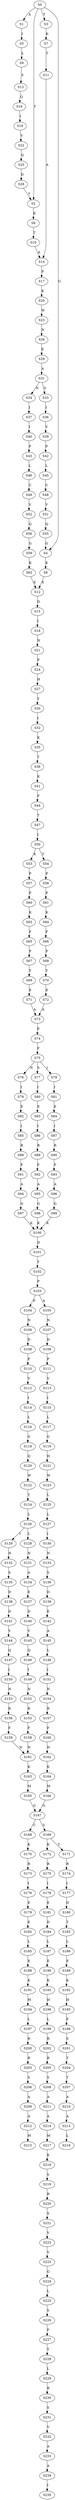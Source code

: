 strict digraph  {
	S0 -> S1 [ label = A ];
	S0 -> S2 [ label = T ];
	S0 -> S3 [ label = T ];
	S0 -> S4 [ label = G ];
	S1 -> S5 [ label = I ];
	S2 -> S6 [ label = K ];
	S3 -> S7 [ label = K ];
	S4 -> S8 [ label = K ];
	S5 -> S9 [ label = L ];
	S6 -> S10 [ label = T ];
	S7 -> S11 [ label = T ];
	S8 -> S12 [ label = E ];
	S9 -> S13 [ label = S ];
	S10 -> S14 [ label = A ];
	S11 -> S14 [ label = A ];
	S12 -> S15 [ label = D ];
	S13 -> S16 [ label = Q ];
	S14 -> S17 [ label = P ];
	S15 -> S18 [ label = I ];
	S16 -> S19 [ label = I ];
	S17 -> S20 [ label = K ];
	S18 -> S21 [ label = N ];
	S19 -> S22 [ label = V ];
	S20 -> S23 [ label = W ];
	S21 -> S24 [ label = P ];
	S22 -> S25 [ label = Q ];
	S23 -> S26 [ label = N ];
	S24 -> S27 [ label = H ];
	S25 -> S28 [ label = D ];
	S26 -> S29 [ label = E ];
	S27 -> S30 [ label = Y ];
	S28 -> S2 [ label = T ];
	S29 -> S31 [ label = A ];
	S30 -> S32 [ label = I ];
	S31 -> S33 [ label = S ];
	S31 -> S34 [ label = N ];
	S32 -> S35 [ label = K ];
	S33 -> S36 [ label = I ];
	S34 -> S37 [ label = I ];
	S35 -> S38 [ label = T ];
	S36 -> S39 [ label = V ];
	S37 -> S40 [ label = I ];
	S38 -> S41 [ label = K ];
	S39 -> S42 [ label = P ];
	S40 -> S43 [ label = P ];
	S41 -> S44 [ label = F ];
	S42 -> S45 [ label = L ];
	S43 -> S46 [ label = L ];
	S44 -> S47 [ label = T ];
	S45 -> S48 [ label = C ];
	S46 -> S49 [ label = C ];
	S47 -> S50 [ label = I ];
	S48 -> S51 [ label = V ];
	S49 -> S52 [ label = V ];
	S50 -> S53 [ label = K ];
	S50 -> S54 [ label = T ];
	S51 -> S55 [ label = Q ];
	S52 -> S56 [ label = Q ];
	S53 -> S57 [ label = P ];
	S54 -> S58 [ label = P ];
	S55 -> S4 [ label = G ];
	S56 -> S59 [ label = G ];
	S57 -> S60 [ label = P ];
	S58 -> S61 [ label = P ];
	S59 -> S62 [ label = K ];
	S60 -> S63 [ label = K ];
	S61 -> S64 [ label = K ];
	S62 -> S12 [ label = E ];
	S63 -> S65 [ label = F ];
	S64 -> S66 [ label = F ];
	S65 -> S67 [ label = P ];
	S66 -> S68 [ label = P ];
	S67 -> S69 [ label = Y ];
	S68 -> S70 [ label = Y ];
	S69 -> S71 [ label = E ];
	S70 -> S72 [ label = E ];
	S71 -> S73 [ label = A ];
	S72 -> S73 [ label = A ];
	S73 -> S74 [ label = P ];
	S74 -> S75 [ label = F ];
	S75 -> S76 [ label = N ];
	S75 -> S77 [ label = S ];
	S75 -> S78 [ label = I ];
	S76 -> S79 [ label = I ];
	S77 -> S80 [ label = I ];
	S78 -> S81 [ label = I ];
	S79 -> S82 [ label = E ];
	S80 -> S83 [ label = E ];
	S81 -> S84 [ label = E ];
	S82 -> S85 [ label = I ];
	S83 -> S86 [ label = I ];
	S84 -> S87 [ label = I ];
	S85 -> S88 [ label = R ];
	S86 -> S89 [ label = R ];
	S87 -> S90 [ label = R ];
	S88 -> S91 [ label = F ];
	S89 -> S92 [ label = F ];
	S90 -> S93 [ label = F ];
	S91 -> S94 [ label = A ];
	S92 -> S95 [ label = A ];
	S93 -> S96 [ label = A ];
	S94 -> S97 [ label = G ];
	S95 -> S98 [ label = G ];
	S96 -> S99 [ label = G ];
	S97 -> S100 [ label = K ];
	S98 -> S100 [ label = K ];
	S99 -> S100 [ label = K ];
	S100 -> S101 [ label = D ];
	S101 -> S102 [ label = Y ];
	S102 -> S103 [ label = P ];
	S103 -> S104 [ label = P ];
	S103 -> S105 [ label = A ];
	S104 -> S106 [ label = N ];
	S105 -> S107 [ label = N ];
	S106 -> S108 [ label = D ];
	S107 -> S109 [ label = D ];
	S108 -> S110 [ label = P ];
	S109 -> S111 [ label = P ];
	S110 -> S112 [ label = V ];
	S111 -> S113 [ label = V ];
	S112 -> S114 [ label = I ];
	S113 -> S115 [ label = I ];
	S114 -> S116 [ label = L ];
	S115 -> S117 [ label = L ];
	S116 -> S118 [ label = G ];
	S117 -> S119 [ label = G ];
	S118 -> S120 [ label = Q ];
	S119 -> S121 [ label = H ];
	S120 -> S122 [ label = W ];
	S121 -> S123 [ label = W ];
	S122 -> S124 [ label = T ];
	S123 -> S125 [ label = L ];
	S124 -> S126 [ label = L ];
	S125 -> S127 [ label = L ];
	S126 -> S128 [ label = L ];
	S126 -> S129 [ label = I ];
	S127 -> S130 [ label = I ];
	S128 -> S131 [ label = N ];
	S129 -> S132 [ label = N ];
	S130 -> S133 [ label = N ];
	S131 -> S134 [ label = A ];
	S132 -> S135 [ label = S ];
	S133 -> S136 [ label = S ];
	S134 -> S137 [ label = E ];
	S135 -> S138 [ label = D ];
	S136 -> S139 [ label = D ];
	S137 -> S140 [ label = D ];
	S138 -> S141 [ label = D ];
	S139 -> S142 [ label = E ];
	S140 -> S143 [ label = V ];
	S141 -> S144 [ label = V ];
	S142 -> S145 [ label = A ];
	S143 -> S146 [ label = Q ];
	S144 -> S147 [ label = Q ];
	S145 -> S148 [ label = L ];
	S146 -> S149 [ label = I ];
	S147 -> S150 [ label = I ];
	S148 -> S151 [ label = I ];
	S149 -> S152 [ label = N ];
	S150 -> S153 [ label = N ];
	S151 -> S154 [ label = N ];
	S152 -> S155 [ label = R ];
	S153 -> S156 [ label = R ];
	S154 -> S157 [ label = R ];
	S155 -> S158 [ label = F ];
	S156 -> S159 [ label = F ];
	S157 -> S160 [ label = F ];
	S158 -> S161 [ label = N ];
	S159 -> S161 [ label = N ];
	S160 -> S162 [ label = N ];
	S161 -> S163 [ label = K ];
	S162 -> S164 [ label = K ];
	S163 -> S165 [ label = M ];
	S164 -> S166 [ label = M ];
	S165 -> S167 [ label = G ];
	S166 -> S167 [ label = G ];
	S167 -> S168 [ label = C ];
	S167 -> S169 [ label = S ];
	S168 -> S170 [ label = K ];
	S169 -> S171 [ label = T ];
	S169 -> S172 [ label = K ];
	S170 -> S173 [ label = R ];
	S171 -> S174 [ label = R ];
	S172 -> S175 [ label = R ];
	S173 -> S176 [ label = I ];
	S174 -> S177 [ label = I ];
	S175 -> S178 [ label = I ];
	S176 -> S179 [ label = E ];
	S177 -> S180 [ label = D ];
	S178 -> S181 [ label = E ];
	S179 -> S182 [ label = E ];
	S180 -> S183 [ label = T ];
	S181 -> S184 [ label = D ];
	S182 -> S185 [ label = L ];
	S183 -> S186 [ label = L ];
	S184 -> S187 [ label = L ];
	S185 -> S188 [ label = E ];
	S186 -> S189 [ label = E ];
	S187 -> S190 [ label = E ];
	S188 -> S191 [ label = K ];
	S189 -> S192 [ label = K ];
	S190 -> S193 [ label = K ];
	S191 -> S194 [ label = M ];
	S192 -> S195 [ label = H ];
	S193 -> S196 [ label = H ];
	S194 -> S197 [ label = L ];
	S195 -> S198 [ label = F ];
	S196 -> S199 [ label = L ];
	S197 -> S200 [ label = R ];
	S198 -> S201 [ label = S ];
	S199 -> S202 [ label = R ];
	S200 -> S203 [ label = R ];
	S201 -> S204 [ label = T ];
	S202 -> S205 [ label = R ];
	S203 -> S206 [ label = S ];
	S204 -> S207 [ label = T ];
	S205 -> S208 [ label = S ];
	S206 -> S209 [ label = A ];
	S207 -> S210 [ label = A ];
	S208 -> S211 [ label = A ];
	S209 -> S212 [ label = A ];
	S210 -> S213 [ label = A ];
	S211 -> S214 [ label = A ];
	S212 -> S215 [ label = M ];
	S213 -> S216 [ label = L ];
	S214 -> S217 [ label = M ];
	S217 -> S218 [ label = K ];
	S218 -> S219 [ label = S ];
	S219 -> S220 [ label = R ];
	S220 -> S221 [ label = S ];
	S221 -> S222 [ label = V ];
	S222 -> S223 [ label = V ];
	S223 -> S224 [ label = G ];
	S224 -> S225 [ label = L ];
	S225 -> S226 [ label = S ];
	S226 -> S227 [ label = F ];
	S227 -> S228 [ label = T ];
	S228 -> S229 [ label = L ];
	S229 -> S230 [ label = R ];
	S230 -> S231 [ label = S ];
	S231 -> S232 [ label = V ];
	S232 -> S233 [ label = A ];
	S233 -> S234 [ label = A ];
	S234 -> S235 [ label = I ];
}

